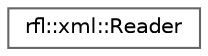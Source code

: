 digraph "类继承关系图"
{
 // LATEX_PDF_SIZE
  bgcolor="transparent";
  edge [fontname=Helvetica,fontsize=10,labelfontname=Helvetica,labelfontsize=10];
  node [fontname=Helvetica,fontsize=10,shape=box,height=0.2,width=0.4];
  rankdir="LR";
  Node0 [id="Node000000",label="rfl::xml::Reader",height=0.2,width=0.4,color="grey40", fillcolor="white", style="filled",URL="$structrfl_1_1xml_1_1_reader.html",tooltip=" "];
}

